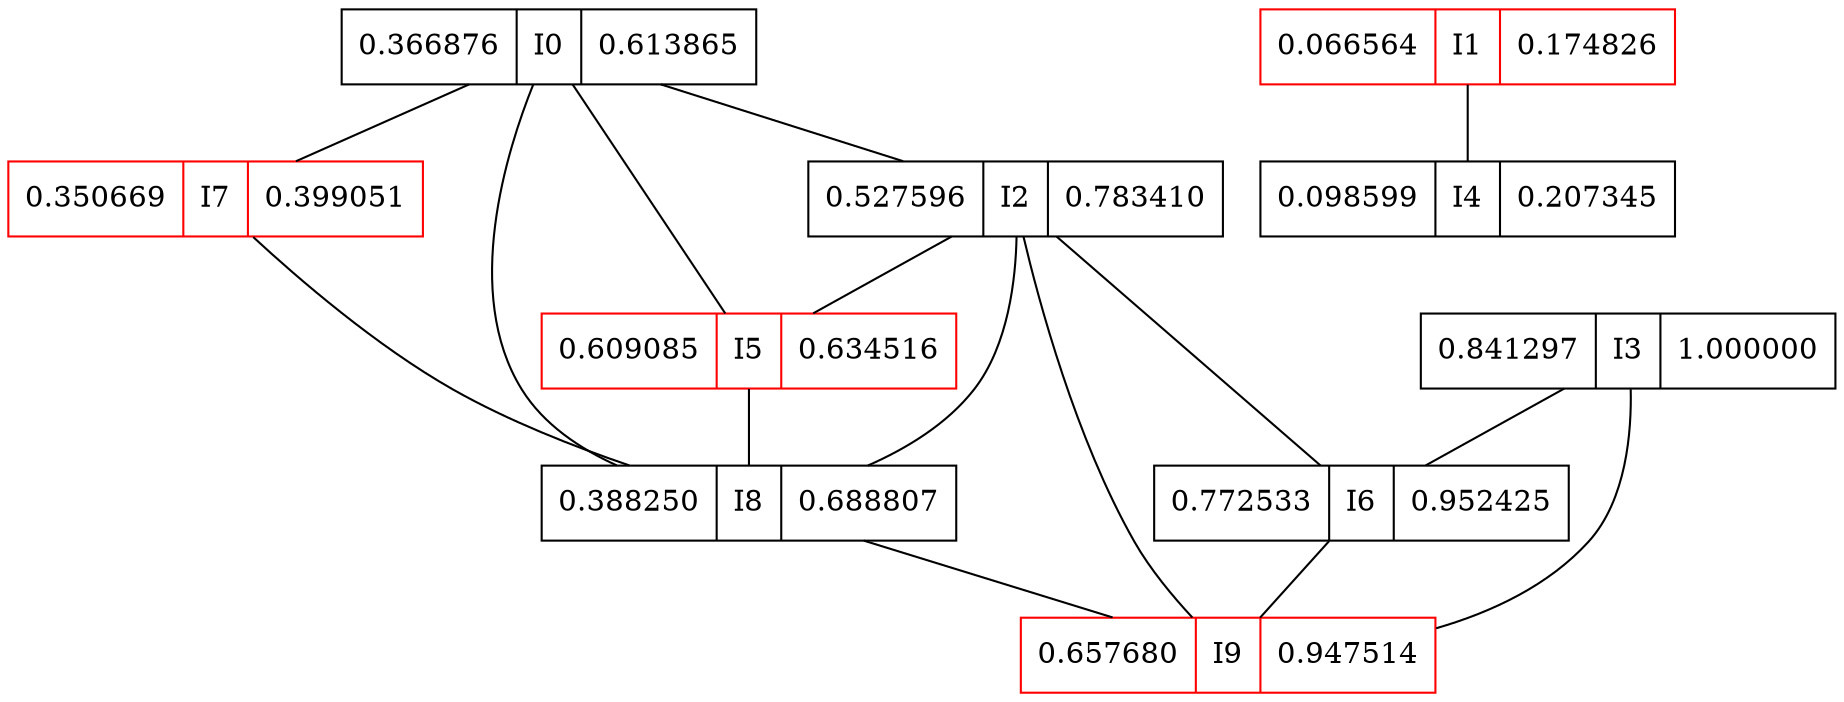 graph IntervalGraph {
struct0 [shape=record, color=black, label="0.366876|I0|0.613865"]
struct1 [shape=record, color=red, label="0.066564|I1|0.174826"]
struct2 [shape=record, color=black, label="0.527596|I2|0.783410"]
struct3 [shape=record, color=black, label="0.841297|I3|1.000000"]
struct4 [shape=record, color=black, label="0.098599|I4|0.207345"]
struct5 [shape=record, color=red, label="0.609085|I5|0.634516"]
struct6 [shape=record, color=black, label="0.772533|I6|0.952425"]
struct7 [shape=record, color=red, label="0.350669|I7|0.399051"]
struct8 [shape=record, color=black, label="0.388250|I8|0.688807"]
struct9 [shape=record, color=red, label="0.657680|I9|0.947514"]
 struct0 -- struct2;
 struct0 -- struct5;
 struct0 -- struct7;
 struct0 -- struct8;
 struct1 -- struct4;
 struct2 -- struct5;
 struct2 -- struct6;
 struct2 -- struct8;
 struct2 -- struct9;
 struct3 -- struct6;
 struct3 -- struct9;
 struct4;
 struct5 -- struct8;
 struct6 -- struct9;
 struct7 -- struct8;
 struct8 -- struct9;
 struct9;
}
